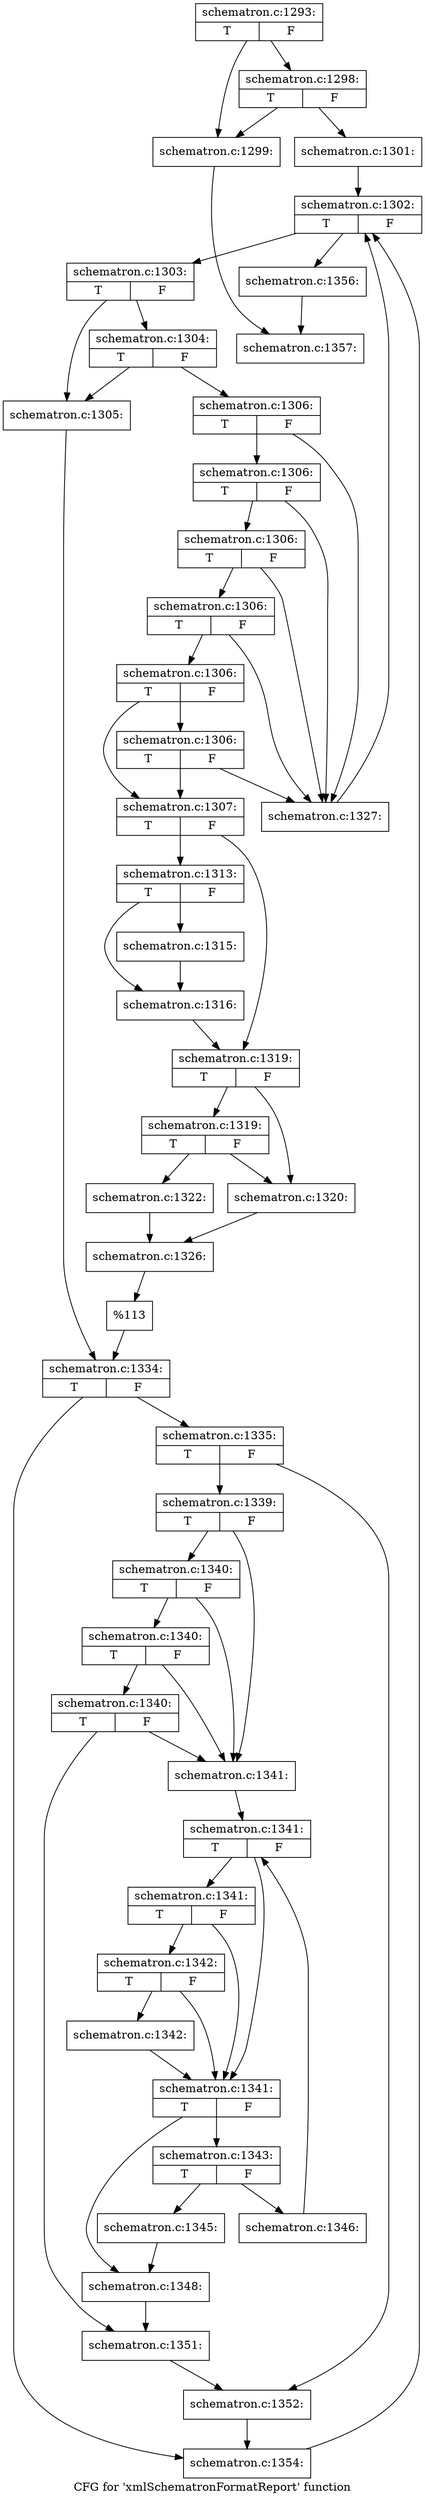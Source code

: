 digraph "CFG for 'xmlSchematronFormatReport' function" {
	label="CFG for 'xmlSchematronFormatReport' function";

	Node0x4cf6bd0 [shape=record,label="{schematron.c:1293:|{<s0>T|<s1>F}}"];
	Node0x4cf6bd0 -> Node0x4d05b40;
	Node0x4cf6bd0 -> Node0x4d05be0;
	Node0x4d05be0 [shape=record,label="{schematron.c:1298:|{<s0>T|<s1>F}}"];
	Node0x4d05be0 -> Node0x4d05b40;
	Node0x4d05be0 -> Node0x4d05b90;
	Node0x4d05b40 [shape=record,label="{schematron.c:1299:}"];
	Node0x4d05b40 -> Node0x4cf7030;
	Node0x4d05b90 [shape=record,label="{schematron.c:1301:}"];
	Node0x4d05b90 -> Node0x4d06560;
	Node0x4d06560 [shape=record,label="{schematron.c:1302:|{<s0>T|<s1>F}}"];
	Node0x4d06560 -> Node0x4d06950;
	Node0x4d06560 -> Node0x4d06780;
	Node0x4d06950 [shape=record,label="{schematron.c:1303:|{<s0>T|<s1>F}}"];
	Node0x4d06950 -> Node0x4d06b10;
	Node0x4d06950 -> Node0x4d06c00;
	Node0x4d06c00 [shape=record,label="{schematron.c:1304:|{<s0>T|<s1>F}}"];
	Node0x4d06c00 -> Node0x4d06b10;
	Node0x4d06c00 -> Node0x4d06bb0;
	Node0x4d06b10 [shape=record,label="{schematron.c:1305:}"];
	Node0x4d06b10 -> Node0x4d06b60;
	Node0x4d06bb0 [shape=record,label="{schematron.c:1306:|{<s0>T|<s1>F}}"];
	Node0x4d06bb0 -> Node0x4d08220;
	Node0x4d06bb0 -> Node0x4d080e0;
	Node0x4d08220 [shape=record,label="{schematron.c:1306:|{<s0>T|<s1>F}}"];
	Node0x4d08220 -> Node0x4d081d0;
	Node0x4d08220 -> Node0x4d080e0;
	Node0x4d081d0 [shape=record,label="{schematron.c:1306:|{<s0>T|<s1>F}}"];
	Node0x4d081d0 -> Node0x4d08180;
	Node0x4d081d0 -> Node0x4d080e0;
	Node0x4d08180 [shape=record,label="{schematron.c:1306:|{<s0>T|<s1>F}}"];
	Node0x4d08180 -> Node0x4d08130;
	Node0x4d08180 -> Node0x4d080e0;
	Node0x4d08130 [shape=record,label="{schematron.c:1306:|{<s0>T|<s1>F}}"];
	Node0x4d08130 -> Node0x4d07b90;
	Node0x4d08130 -> Node0x4d08bd0;
	Node0x4d08bd0 [shape=record,label="{schematron.c:1306:|{<s0>T|<s1>F}}"];
	Node0x4d08bd0 -> Node0x4d07b90;
	Node0x4d08bd0 -> Node0x4d080e0;
	Node0x4d07b90 [shape=record,label="{schematron.c:1307:|{<s0>T|<s1>F}}"];
	Node0x4d07b90 -> Node0x4d07520;
	Node0x4d07b90 -> Node0x4d07b10;
	Node0x4d07520 [shape=record,label="{schematron.c:1313:|{<s0>T|<s1>F}}"];
	Node0x4d07520 -> Node0x4d0a6b0;
	Node0x4d07520 -> Node0x4d0aad0;
	Node0x4d0a6b0 [shape=record,label="{schematron.c:1315:}"];
	Node0x4d0a6b0 -> Node0x4d0aad0;
	Node0x4d0aad0 [shape=record,label="{schematron.c:1316:}"];
	Node0x4d0aad0 -> Node0x4d07b10;
	Node0x4d07b10 [shape=record,label="{schematron.c:1319:|{<s0>T|<s1>F}}"];
	Node0x4d07b10 -> Node0x4d0afb0;
	Node0x4d07b10 -> Node0x4d0b0a0;
	Node0x4d0b0a0 [shape=record,label="{schematron.c:1319:|{<s0>T|<s1>F}}"];
	Node0x4d0b0a0 -> Node0x4d0afb0;
	Node0x4d0b0a0 -> Node0x4d0b050;
	Node0x4d0afb0 [shape=record,label="{schematron.c:1320:}"];
	Node0x4d0afb0 -> Node0x4d0b000;
	Node0x4d0b050 [shape=record,label="{schematron.c:1322:}"];
	Node0x4d0b050 -> Node0x4d0b000;
	Node0x4d0b000 [shape=record,label="{schematron.c:1326:}"];
	Node0x4d0b000 -> Node0x4d08090;
	Node0x4d080e0 [shape=record,label="{schematron.c:1327:}"];
	Node0x4d080e0 -> Node0x4d06560;
	Node0x4d08090 [shape=record,label="{%113}"];
	Node0x4d08090 -> Node0x4d06b60;
	Node0x4d06b60 [shape=record,label="{schematron.c:1334:|{<s0>T|<s1>F}}"];
	Node0x4d06b60 -> Node0x4ca9750;
	Node0x4d06b60 -> Node0x4ca97a0;
	Node0x4ca9750 [shape=record,label="{schematron.c:1335:|{<s0>T|<s1>F}}"];
	Node0x4ca9750 -> Node0x4caa970;
	Node0x4ca9750 -> Node0x4caab80;
	Node0x4caa970 [shape=record,label="{schematron.c:1339:|{<s0>T|<s1>F}}"];
	Node0x4caa970 -> Node0x4cab080;
	Node0x4caa970 -> Node0x4cab220;
	Node0x4cab220 [shape=record,label="{schematron.c:1340:|{<s0>T|<s1>F}}"];
	Node0x4cab220 -> Node0x4cab080;
	Node0x4cab220 -> Node0x4cab1a0;
	Node0x4cab1a0 [shape=record,label="{schematron.c:1340:|{<s0>T|<s1>F}}"];
	Node0x4cab1a0 -> Node0x4cab080;
	Node0x4cab1a0 -> Node0x4cab120;
	Node0x4cab120 [shape=record,label="{schematron.c:1340:|{<s0>T|<s1>F}}"];
	Node0x4cab120 -> Node0x4cab080;
	Node0x4cab120 -> Node0x4cab0d0;
	Node0x4cab080 [shape=record,label="{schematron.c:1341:}"];
	Node0x4cab080 -> Node0x4cabce0;
	Node0x4cabce0 [shape=record,label="{schematron.c:1341:|{<s0>T|<s1>F}}"];
	Node0x4cabce0 -> Node0x4cabee0;
	Node0x4cabce0 -> Node0x4cac000;
	Node0x4cac000 [shape=record,label="{schematron.c:1341:|{<s0>T|<s1>F}}"];
	Node0x4cac000 -> Node0x4cabee0;
	Node0x4cac000 -> Node0x4cabf80;
	Node0x4cabf80 [shape=record,label="{schematron.c:1342:|{<s0>T|<s1>F}}"];
	Node0x4cabf80 -> Node0x4cabee0;
	Node0x4cabf80 -> Node0x4cabf30;
	Node0x4cabf30 [shape=record,label="{schematron.c:1342:}"];
	Node0x4cabf30 -> Node0x4cabee0;
	Node0x4cabee0 [shape=record,label="{schematron.c:1341:|{<s0>T|<s1>F}}"];
	Node0x4cabee0 -> Node0x4cac700;
	Node0x4cabee0 -> Node0x4cabe60;
	Node0x4cac700 [shape=record,label="{schematron.c:1343:|{<s0>T|<s1>F}}"];
	Node0x4cac700 -> Node0x4cacd90;
	Node0x4cac700 -> Node0x4cacde0;
	Node0x4cacd90 [shape=record,label="{schematron.c:1345:}"];
	Node0x4cacd90 -> Node0x4cabe60;
	Node0x4cacde0 [shape=record,label="{schematron.c:1346:}"];
	Node0x4cacde0 -> Node0x4cabce0;
	Node0x4cabe60 [shape=record,label="{schematron.c:1348:}"];
	Node0x4cabe60 -> Node0x4cab0d0;
	Node0x4cab0d0 [shape=record,label="{schematron.c:1351:}"];
	Node0x4cab0d0 -> Node0x4caab80;
	Node0x4caab80 [shape=record,label="{schematron.c:1352:}"];
	Node0x4caab80 -> Node0x4ca97a0;
	Node0x4ca97a0 [shape=record,label="{schematron.c:1354:}"];
	Node0x4ca97a0 -> Node0x4d06560;
	Node0x4d06780 [shape=record,label="{schematron.c:1356:}"];
	Node0x4d06780 -> Node0x4cf7030;
	Node0x4cf7030 [shape=record,label="{schematron.c:1357:}"];
}
